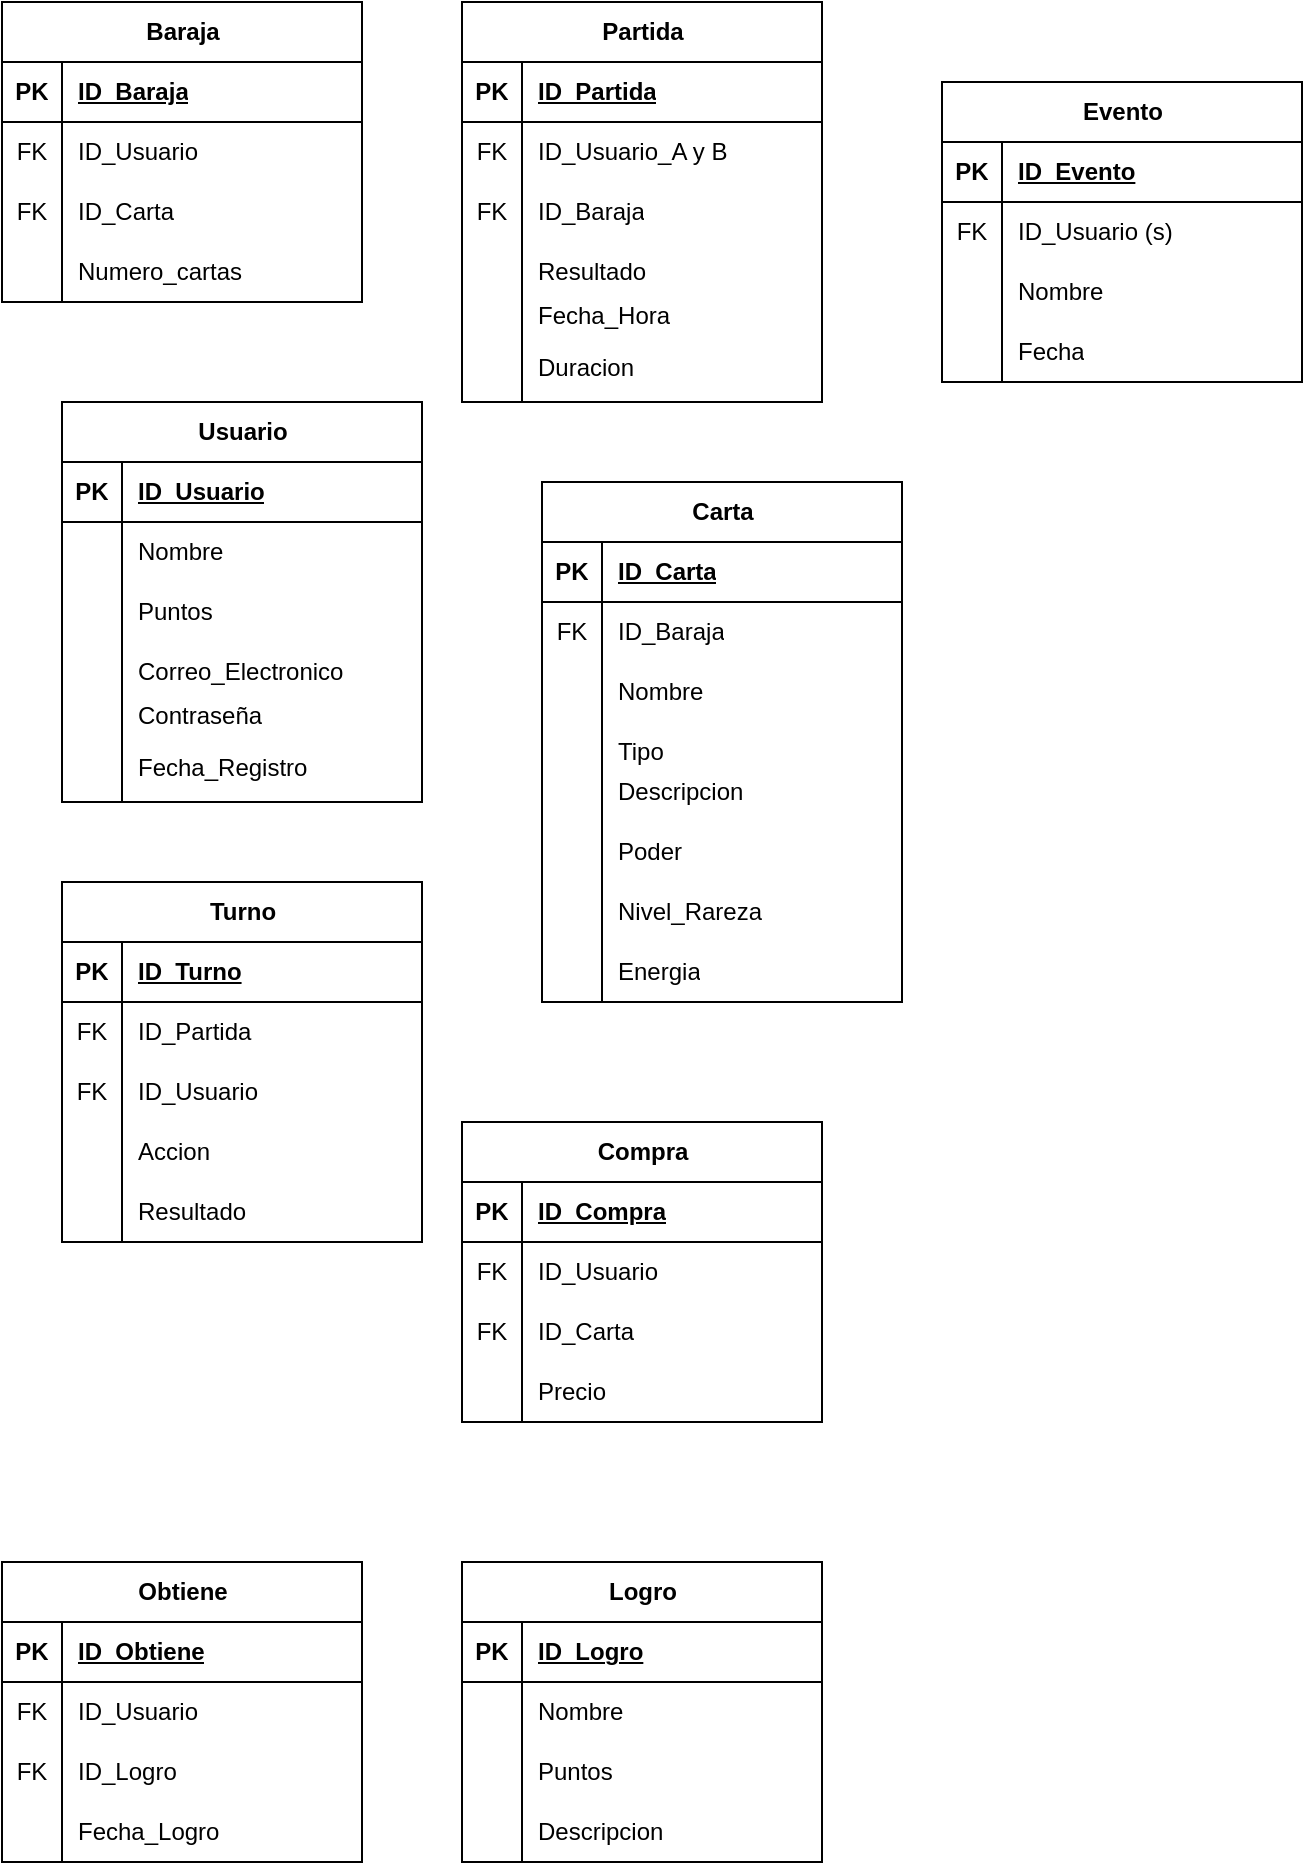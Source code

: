 <mxfile version="24.2.5" type="github">
  <diagram name="Page-1" id="LJWJQYlN0aCBkuaqFSN-">
    <mxGraphModel dx="574" dy="615" grid="1" gridSize="10" guides="1" tooltips="1" connect="1" arrows="1" fold="1" page="1" pageScale="1" pageWidth="827" pageHeight="1169" math="0" shadow="0">
      <root>
        <mxCell id="0" />
        <mxCell id="1" parent="0" />
        <mxCell id="_OtWwdxgmlYXVLLhhgHI-1" value="Baraja" style="shape=table;startSize=30;container=1;collapsible=1;childLayout=tableLayout;fixedRows=1;rowLines=0;fontStyle=1;align=center;resizeLast=1;html=1;" vertex="1" parent="1">
          <mxGeometry x="50" y="40" width="180" height="150" as="geometry" />
        </mxCell>
        <mxCell id="_OtWwdxgmlYXVLLhhgHI-2" value="" style="shape=tableRow;horizontal=0;startSize=0;swimlaneHead=0;swimlaneBody=0;fillColor=none;collapsible=0;dropTarget=0;points=[[0,0.5],[1,0.5]];portConstraint=eastwest;top=0;left=0;right=0;bottom=1;" vertex="1" parent="_OtWwdxgmlYXVLLhhgHI-1">
          <mxGeometry y="30" width="180" height="30" as="geometry" />
        </mxCell>
        <mxCell id="_OtWwdxgmlYXVLLhhgHI-3" value="PK" style="shape=partialRectangle;connectable=0;fillColor=none;top=0;left=0;bottom=0;right=0;fontStyle=1;overflow=hidden;whiteSpace=wrap;html=1;" vertex="1" parent="_OtWwdxgmlYXVLLhhgHI-2">
          <mxGeometry width="30" height="30" as="geometry">
            <mxRectangle width="30" height="30" as="alternateBounds" />
          </mxGeometry>
        </mxCell>
        <mxCell id="_OtWwdxgmlYXVLLhhgHI-4" value="ID_Baraja" style="shape=partialRectangle;connectable=0;fillColor=none;top=0;left=0;bottom=0;right=0;align=left;spacingLeft=6;fontStyle=5;overflow=hidden;whiteSpace=wrap;html=1;" vertex="1" parent="_OtWwdxgmlYXVLLhhgHI-2">
          <mxGeometry x="30" width="150" height="30" as="geometry">
            <mxRectangle width="150" height="30" as="alternateBounds" />
          </mxGeometry>
        </mxCell>
        <mxCell id="_OtWwdxgmlYXVLLhhgHI-5" value="" style="shape=tableRow;horizontal=0;startSize=0;swimlaneHead=0;swimlaneBody=0;fillColor=none;collapsible=0;dropTarget=0;points=[[0,0.5],[1,0.5]];portConstraint=eastwest;top=0;left=0;right=0;bottom=0;" vertex="1" parent="_OtWwdxgmlYXVLLhhgHI-1">
          <mxGeometry y="60" width="180" height="30" as="geometry" />
        </mxCell>
        <mxCell id="_OtWwdxgmlYXVLLhhgHI-6" value="FK" style="shape=partialRectangle;connectable=0;fillColor=none;top=0;left=0;bottom=0;right=0;editable=1;overflow=hidden;whiteSpace=wrap;html=1;" vertex="1" parent="_OtWwdxgmlYXVLLhhgHI-5">
          <mxGeometry width="30" height="30" as="geometry">
            <mxRectangle width="30" height="30" as="alternateBounds" />
          </mxGeometry>
        </mxCell>
        <mxCell id="_OtWwdxgmlYXVLLhhgHI-7" value="ID_Usuario" style="shape=partialRectangle;connectable=0;fillColor=none;top=0;left=0;bottom=0;right=0;align=left;spacingLeft=6;overflow=hidden;whiteSpace=wrap;html=1;" vertex="1" parent="_OtWwdxgmlYXVLLhhgHI-5">
          <mxGeometry x="30" width="150" height="30" as="geometry">
            <mxRectangle width="150" height="30" as="alternateBounds" />
          </mxGeometry>
        </mxCell>
        <mxCell id="_OtWwdxgmlYXVLLhhgHI-8" value="" style="shape=tableRow;horizontal=0;startSize=0;swimlaneHead=0;swimlaneBody=0;fillColor=none;collapsible=0;dropTarget=0;points=[[0,0.5],[1,0.5]];portConstraint=eastwest;top=0;left=0;right=0;bottom=0;" vertex="1" parent="_OtWwdxgmlYXVLLhhgHI-1">
          <mxGeometry y="90" width="180" height="30" as="geometry" />
        </mxCell>
        <mxCell id="_OtWwdxgmlYXVLLhhgHI-9" value="FK" style="shape=partialRectangle;connectable=0;fillColor=none;top=0;left=0;bottom=0;right=0;editable=1;overflow=hidden;whiteSpace=wrap;html=1;" vertex="1" parent="_OtWwdxgmlYXVLLhhgHI-8">
          <mxGeometry width="30" height="30" as="geometry">
            <mxRectangle width="30" height="30" as="alternateBounds" />
          </mxGeometry>
        </mxCell>
        <mxCell id="_OtWwdxgmlYXVLLhhgHI-10" value="ID_Carta" style="shape=partialRectangle;connectable=0;fillColor=none;top=0;left=0;bottom=0;right=0;align=left;spacingLeft=6;overflow=hidden;whiteSpace=wrap;html=1;" vertex="1" parent="_OtWwdxgmlYXVLLhhgHI-8">
          <mxGeometry x="30" width="150" height="30" as="geometry">
            <mxRectangle width="150" height="30" as="alternateBounds" />
          </mxGeometry>
        </mxCell>
        <mxCell id="_OtWwdxgmlYXVLLhhgHI-11" value="" style="shape=tableRow;horizontal=0;startSize=0;swimlaneHead=0;swimlaneBody=0;fillColor=none;collapsible=0;dropTarget=0;points=[[0,0.5],[1,0.5]];portConstraint=eastwest;top=0;left=0;right=0;bottom=0;" vertex="1" parent="_OtWwdxgmlYXVLLhhgHI-1">
          <mxGeometry y="120" width="180" height="30" as="geometry" />
        </mxCell>
        <mxCell id="_OtWwdxgmlYXVLLhhgHI-12" value="" style="shape=partialRectangle;connectable=0;fillColor=none;top=0;left=0;bottom=0;right=0;editable=1;overflow=hidden;whiteSpace=wrap;html=1;" vertex="1" parent="_OtWwdxgmlYXVLLhhgHI-11">
          <mxGeometry width="30" height="30" as="geometry">
            <mxRectangle width="30" height="30" as="alternateBounds" />
          </mxGeometry>
        </mxCell>
        <mxCell id="_OtWwdxgmlYXVLLhhgHI-13" value="Numero_cartas" style="shape=partialRectangle;connectable=0;fillColor=none;top=0;left=0;bottom=0;right=0;align=left;spacingLeft=6;overflow=hidden;whiteSpace=wrap;html=1;" vertex="1" parent="_OtWwdxgmlYXVLLhhgHI-11">
          <mxGeometry x="30" width="150" height="30" as="geometry">
            <mxRectangle width="150" height="30" as="alternateBounds" />
          </mxGeometry>
        </mxCell>
        <mxCell id="_OtWwdxgmlYXVLLhhgHI-31" value="" style="group" vertex="1" connectable="0" parent="1">
          <mxGeometry x="280" y="40" width="180" height="200" as="geometry" />
        </mxCell>
        <mxCell id="_OtWwdxgmlYXVLLhhgHI-27" value="Duracion" style="shape=partialRectangle;connectable=0;fillColor=none;top=0;left=0;bottom=0;right=0;align=left;spacingLeft=6;overflow=hidden;whiteSpace=wrap;html=1;" vertex="1" parent="_OtWwdxgmlYXVLLhhgHI-31">
          <mxGeometry x="30" y="166.667" width="150" height="33.333" as="geometry">
            <mxRectangle width="150" height="30" as="alternateBounds" />
          </mxGeometry>
        </mxCell>
        <mxCell id="_OtWwdxgmlYXVLLhhgHI-30" value="" style="group" vertex="1" connectable="0" parent="_OtWwdxgmlYXVLLhhgHI-31">
          <mxGeometry width="180" height="200" as="geometry" />
        </mxCell>
        <mxCell id="_OtWwdxgmlYXVLLhhgHI-14" value="Partida" style="shape=table;startSize=30;container=1;collapsible=1;childLayout=tableLayout;fixedRows=1;rowLines=0;fontStyle=1;align=center;resizeLast=1;html=1;" vertex="1" parent="_OtWwdxgmlYXVLLhhgHI-30">
          <mxGeometry width="180" height="200" as="geometry" />
        </mxCell>
        <mxCell id="_OtWwdxgmlYXVLLhhgHI-15" value="" style="shape=tableRow;horizontal=0;startSize=0;swimlaneHead=0;swimlaneBody=0;fillColor=none;collapsible=0;dropTarget=0;points=[[0,0.5],[1,0.5]];portConstraint=eastwest;top=0;left=0;right=0;bottom=1;" vertex="1" parent="_OtWwdxgmlYXVLLhhgHI-14">
          <mxGeometry y="30" width="180" height="30" as="geometry" />
        </mxCell>
        <mxCell id="_OtWwdxgmlYXVLLhhgHI-16" value="PK" style="shape=partialRectangle;connectable=0;fillColor=none;top=0;left=0;bottom=0;right=0;fontStyle=1;overflow=hidden;whiteSpace=wrap;html=1;" vertex="1" parent="_OtWwdxgmlYXVLLhhgHI-15">
          <mxGeometry width="30" height="30" as="geometry">
            <mxRectangle width="30" height="30" as="alternateBounds" />
          </mxGeometry>
        </mxCell>
        <mxCell id="_OtWwdxgmlYXVLLhhgHI-17" value="ID_Partida" style="shape=partialRectangle;connectable=0;fillColor=none;top=0;left=0;bottom=0;right=0;align=left;spacingLeft=6;fontStyle=5;overflow=hidden;whiteSpace=wrap;html=1;" vertex="1" parent="_OtWwdxgmlYXVLLhhgHI-15">
          <mxGeometry x="30" width="150" height="30" as="geometry">
            <mxRectangle width="150" height="30" as="alternateBounds" />
          </mxGeometry>
        </mxCell>
        <mxCell id="_OtWwdxgmlYXVLLhhgHI-18" value="" style="shape=tableRow;horizontal=0;startSize=0;swimlaneHead=0;swimlaneBody=0;fillColor=none;collapsible=0;dropTarget=0;points=[[0,0.5],[1,0.5]];portConstraint=eastwest;top=0;left=0;right=0;bottom=0;" vertex="1" parent="_OtWwdxgmlYXVLLhhgHI-14">
          <mxGeometry y="60" width="180" height="30" as="geometry" />
        </mxCell>
        <mxCell id="_OtWwdxgmlYXVLLhhgHI-19" value="FK" style="shape=partialRectangle;connectable=0;fillColor=none;top=0;left=0;bottom=0;right=0;editable=1;overflow=hidden;whiteSpace=wrap;html=1;" vertex="1" parent="_OtWwdxgmlYXVLLhhgHI-18">
          <mxGeometry width="30" height="30" as="geometry">
            <mxRectangle width="30" height="30" as="alternateBounds" />
          </mxGeometry>
        </mxCell>
        <mxCell id="_OtWwdxgmlYXVLLhhgHI-20" value="ID_Usuario_A y B" style="shape=partialRectangle;connectable=0;fillColor=none;top=0;left=0;bottom=0;right=0;align=left;spacingLeft=6;overflow=hidden;whiteSpace=wrap;html=1;" vertex="1" parent="_OtWwdxgmlYXVLLhhgHI-18">
          <mxGeometry x="30" width="150" height="30" as="geometry">
            <mxRectangle width="150" height="30" as="alternateBounds" />
          </mxGeometry>
        </mxCell>
        <mxCell id="_OtWwdxgmlYXVLLhhgHI-21" value="" style="shape=tableRow;horizontal=0;startSize=0;swimlaneHead=0;swimlaneBody=0;fillColor=none;collapsible=0;dropTarget=0;points=[[0,0.5],[1,0.5]];portConstraint=eastwest;top=0;left=0;right=0;bottom=0;" vertex="1" parent="_OtWwdxgmlYXVLLhhgHI-14">
          <mxGeometry y="90" width="180" height="30" as="geometry" />
        </mxCell>
        <mxCell id="_OtWwdxgmlYXVLLhhgHI-22" value="FK" style="shape=partialRectangle;connectable=0;fillColor=none;top=0;left=0;bottom=0;right=0;editable=1;overflow=hidden;whiteSpace=wrap;html=1;" vertex="1" parent="_OtWwdxgmlYXVLLhhgHI-21">
          <mxGeometry width="30" height="30" as="geometry">
            <mxRectangle width="30" height="30" as="alternateBounds" />
          </mxGeometry>
        </mxCell>
        <mxCell id="_OtWwdxgmlYXVLLhhgHI-23" value="ID_Baraja" style="shape=partialRectangle;connectable=0;fillColor=none;top=0;left=0;bottom=0;right=0;align=left;spacingLeft=6;overflow=hidden;whiteSpace=wrap;html=1;" vertex="1" parent="_OtWwdxgmlYXVLLhhgHI-21">
          <mxGeometry x="30" width="150" height="30" as="geometry">
            <mxRectangle width="150" height="30" as="alternateBounds" />
          </mxGeometry>
        </mxCell>
        <mxCell id="_OtWwdxgmlYXVLLhhgHI-24" value="" style="shape=tableRow;horizontal=0;startSize=0;swimlaneHead=0;swimlaneBody=0;fillColor=none;collapsible=0;dropTarget=0;points=[[0,0.5],[1,0.5]];portConstraint=eastwest;top=0;left=0;right=0;bottom=0;" vertex="1" parent="_OtWwdxgmlYXVLLhhgHI-14">
          <mxGeometry y="120" width="180" height="30" as="geometry" />
        </mxCell>
        <mxCell id="_OtWwdxgmlYXVLLhhgHI-25" value="" style="shape=partialRectangle;connectable=0;fillColor=none;top=0;left=0;bottom=0;right=0;editable=1;overflow=hidden;whiteSpace=wrap;html=1;" vertex="1" parent="_OtWwdxgmlYXVLLhhgHI-24">
          <mxGeometry width="30" height="30" as="geometry">
            <mxRectangle width="30" height="30" as="alternateBounds" />
          </mxGeometry>
        </mxCell>
        <mxCell id="_OtWwdxgmlYXVLLhhgHI-26" value="Resultado" style="shape=partialRectangle;connectable=0;fillColor=none;top=0;left=0;bottom=0;right=0;align=left;spacingLeft=6;overflow=hidden;whiteSpace=wrap;html=1;" vertex="1" parent="_OtWwdxgmlYXVLLhhgHI-24">
          <mxGeometry x="30" width="150" height="30" as="geometry">
            <mxRectangle width="150" height="30" as="alternateBounds" />
          </mxGeometry>
        </mxCell>
        <mxCell id="_OtWwdxgmlYXVLLhhgHI-28" value="" style="endArrow=none;html=1;rounded=0;" edge="1" parent="_OtWwdxgmlYXVLLhhgHI-30">
          <mxGeometry width="50" height="50" relative="1" as="geometry">
            <mxPoint x="30" y="200" as="sourcePoint" />
            <mxPoint x="30" y="144.444" as="targetPoint" />
          </mxGeometry>
        </mxCell>
        <mxCell id="_OtWwdxgmlYXVLLhhgHI-33" value="Fecha_Hora" style="shape=partialRectangle;connectable=0;fillColor=none;top=0;left=0;bottom=0;right=0;align=left;spacingLeft=6;overflow=hidden;whiteSpace=wrap;html=1;" vertex="1" parent="_OtWwdxgmlYXVLLhhgHI-30">
          <mxGeometry x="30" y="139.997" width="150" height="33.333" as="geometry">
            <mxRectangle width="150" height="30" as="alternateBounds" />
          </mxGeometry>
        </mxCell>
        <mxCell id="_OtWwdxgmlYXVLLhhgHI-34" value="" style="group" vertex="1" connectable="0" parent="1">
          <mxGeometry x="80" y="240" width="180" height="200" as="geometry" />
        </mxCell>
        <mxCell id="_OtWwdxgmlYXVLLhhgHI-35" value="Fecha_Registro" style="shape=partialRectangle;connectable=0;fillColor=none;top=0;left=0;bottom=0;right=0;align=left;spacingLeft=6;overflow=hidden;whiteSpace=wrap;html=1;" vertex="1" parent="_OtWwdxgmlYXVLLhhgHI-34">
          <mxGeometry x="30" y="166.667" width="150" height="33.333" as="geometry">
            <mxRectangle width="150" height="30" as="alternateBounds" />
          </mxGeometry>
        </mxCell>
        <mxCell id="_OtWwdxgmlYXVLLhhgHI-36" value="" style="group" vertex="1" connectable="0" parent="_OtWwdxgmlYXVLLhhgHI-34">
          <mxGeometry width="180" height="200" as="geometry" />
        </mxCell>
        <mxCell id="_OtWwdxgmlYXVLLhhgHI-37" value="Usuario" style="shape=table;startSize=30;container=1;collapsible=1;childLayout=tableLayout;fixedRows=1;rowLines=0;fontStyle=1;align=center;resizeLast=1;html=1;" vertex="1" parent="_OtWwdxgmlYXVLLhhgHI-36">
          <mxGeometry width="180" height="200" as="geometry" />
        </mxCell>
        <mxCell id="_OtWwdxgmlYXVLLhhgHI-38" value="" style="shape=tableRow;horizontal=0;startSize=0;swimlaneHead=0;swimlaneBody=0;fillColor=none;collapsible=0;dropTarget=0;points=[[0,0.5],[1,0.5]];portConstraint=eastwest;top=0;left=0;right=0;bottom=1;" vertex="1" parent="_OtWwdxgmlYXVLLhhgHI-37">
          <mxGeometry y="30" width="180" height="30" as="geometry" />
        </mxCell>
        <mxCell id="_OtWwdxgmlYXVLLhhgHI-39" value="PK" style="shape=partialRectangle;connectable=0;fillColor=none;top=0;left=0;bottom=0;right=0;fontStyle=1;overflow=hidden;whiteSpace=wrap;html=1;" vertex="1" parent="_OtWwdxgmlYXVLLhhgHI-38">
          <mxGeometry width="30" height="30" as="geometry">
            <mxRectangle width="30" height="30" as="alternateBounds" />
          </mxGeometry>
        </mxCell>
        <mxCell id="_OtWwdxgmlYXVLLhhgHI-40" value="ID_Usuario" style="shape=partialRectangle;connectable=0;fillColor=none;top=0;left=0;bottom=0;right=0;align=left;spacingLeft=6;fontStyle=5;overflow=hidden;whiteSpace=wrap;html=1;" vertex="1" parent="_OtWwdxgmlYXVLLhhgHI-38">
          <mxGeometry x="30" width="150" height="30" as="geometry">
            <mxRectangle width="150" height="30" as="alternateBounds" />
          </mxGeometry>
        </mxCell>
        <mxCell id="_OtWwdxgmlYXVLLhhgHI-41" value="" style="shape=tableRow;horizontal=0;startSize=0;swimlaneHead=0;swimlaneBody=0;fillColor=none;collapsible=0;dropTarget=0;points=[[0,0.5],[1,0.5]];portConstraint=eastwest;top=0;left=0;right=0;bottom=0;" vertex="1" parent="_OtWwdxgmlYXVLLhhgHI-37">
          <mxGeometry y="60" width="180" height="30" as="geometry" />
        </mxCell>
        <mxCell id="_OtWwdxgmlYXVLLhhgHI-42" value="" style="shape=partialRectangle;connectable=0;fillColor=none;top=0;left=0;bottom=0;right=0;editable=1;overflow=hidden;whiteSpace=wrap;html=1;" vertex="1" parent="_OtWwdxgmlYXVLLhhgHI-41">
          <mxGeometry width="30" height="30" as="geometry">
            <mxRectangle width="30" height="30" as="alternateBounds" />
          </mxGeometry>
        </mxCell>
        <mxCell id="_OtWwdxgmlYXVLLhhgHI-43" value="Nombre" style="shape=partialRectangle;connectable=0;fillColor=none;top=0;left=0;bottom=0;right=0;align=left;spacingLeft=6;overflow=hidden;whiteSpace=wrap;html=1;" vertex="1" parent="_OtWwdxgmlYXVLLhhgHI-41">
          <mxGeometry x="30" width="150" height="30" as="geometry">
            <mxRectangle width="150" height="30" as="alternateBounds" />
          </mxGeometry>
        </mxCell>
        <mxCell id="_OtWwdxgmlYXVLLhhgHI-44" value="" style="shape=tableRow;horizontal=0;startSize=0;swimlaneHead=0;swimlaneBody=0;fillColor=none;collapsible=0;dropTarget=0;points=[[0,0.5],[1,0.5]];portConstraint=eastwest;top=0;left=0;right=0;bottom=0;" vertex="1" parent="_OtWwdxgmlYXVLLhhgHI-37">
          <mxGeometry y="90" width="180" height="30" as="geometry" />
        </mxCell>
        <mxCell id="_OtWwdxgmlYXVLLhhgHI-45" value="" style="shape=partialRectangle;connectable=0;fillColor=none;top=0;left=0;bottom=0;right=0;editable=1;overflow=hidden;whiteSpace=wrap;html=1;" vertex="1" parent="_OtWwdxgmlYXVLLhhgHI-44">
          <mxGeometry width="30" height="30" as="geometry">
            <mxRectangle width="30" height="30" as="alternateBounds" />
          </mxGeometry>
        </mxCell>
        <mxCell id="_OtWwdxgmlYXVLLhhgHI-46" value="Puntos" style="shape=partialRectangle;connectable=0;fillColor=none;top=0;left=0;bottom=0;right=0;align=left;spacingLeft=6;overflow=hidden;whiteSpace=wrap;html=1;" vertex="1" parent="_OtWwdxgmlYXVLLhhgHI-44">
          <mxGeometry x="30" width="150" height="30" as="geometry">
            <mxRectangle width="150" height="30" as="alternateBounds" />
          </mxGeometry>
        </mxCell>
        <mxCell id="_OtWwdxgmlYXVLLhhgHI-47" value="" style="shape=tableRow;horizontal=0;startSize=0;swimlaneHead=0;swimlaneBody=0;fillColor=none;collapsible=0;dropTarget=0;points=[[0,0.5],[1,0.5]];portConstraint=eastwest;top=0;left=0;right=0;bottom=0;" vertex="1" parent="_OtWwdxgmlYXVLLhhgHI-37">
          <mxGeometry y="120" width="180" height="30" as="geometry" />
        </mxCell>
        <mxCell id="_OtWwdxgmlYXVLLhhgHI-48" value="" style="shape=partialRectangle;connectable=0;fillColor=none;top=0;left=0;bottom=0;right=0;editable=1;overflow=hidden;whiteSpace=wrap;html=1;" vertex="1" parent="_OtWwdxgmlYXVLLhhgHI-47">
          <mxGeometry width="30" height="30" as="geometry">
            <mxRectangle width="30" height="30" as="alternateBounds" />
          </mxGeometry>
        </mxCell>
        <mxCell id="_OtWwdxgmlYXVLLhhgHI-49" value="Correo_Electronico" style="shape=partialRectangle;connectable=0;fillColor=none;top=0;left=0;bottom=0;right=0;align=left;spacingLeft=6;overflow=hidden;whiteSpace=wrap;html=1;" vertex="1" parent="_OtWwdxgmlYXVLLhhgHI-47">
          <mxGeometry x="30" width="150" height="30" as="geometry">
            <mxRectangle width="150" height="30" as="alternateBounds" />
          </mxGeometry>
        </mxCell>
        <mxCell id="_OtWwdxgmlYXVLLhhgHI-50" value="" style="endArrow=none;html=1;rounded=0;" edge="1" parent="_OtWwdxgmlYXVLLhhgHI-36">
          <mxGeometry width="50" height="50" relative="1" as="geometry">
            <mxPoint x="30" y="200" as="sourcePoint" />
            <mxPoint x="30" y="144.444" as="targetPoint" />
          </mxGeometry>
        </mxCell>
        <mxCell id="_OtWwdxgmlYXVLLhhgHI-51" value="Contraseña" style="shape=partialRectangle;connectable=0;fillColor=none;top=0;left=0;bottom=0;right=0;align=left;spacingLeft=6;overflow=hidden;whiteSpace=wrap;html=1;" vertex="1" parent="_OtWwdxgmlYXVLLhhgHI-36">
          <mxGeometry x="30" y="139.997" width="150" height="33.333" as="geometry">
            <mxRectangle width="150" height="30" as="alternateBounds" />
          </mxGeometry>
        </mxCell>
        <mxCell id="_OtWwdxgmlYXVLLhhgHI-65" value="Poder" style="shape=partialRectangle;connectable=0;fillColor=none;top=0;left=0;bottom=0;right=0;align=left;spacingLeft=6;overflow=hidden;whiteSpace=wrap;html=1;" vertex="1" parent="1">
          <mxGeometry x="350" y="450" width="150" height="30" as="geometry">
            <mxRectangle width="150" height="30" as="alternateBounds" />
          </mxGeometry>
        </mxCell>
        <mxCell id="_OtWwdxgmlYXVLLhhgHI-66" value="Nivel_Rareza" style="shape=partialRectangle;connectable=0;fillColor=none;top=0;left=0;bottom=0;right=0;align=left;spacingLeft=6;overflow=hidden;whiteSpace=wrap;html=1;" vertex="1" parent="1">
          <mxGeometry x="350" y="480" width="150" height="30" as="geometry">
            <mxRectangle width="150" height="30" as="alternateBounds" />
          </mxGeometry>
        </mxCell>
        <mxCell id="_OtWwdxgmlYXVLLhhgHI-67" value="Energia" style="shape=partialRectangle;connectable=0;fillColor=none;top=0;left=0;bottom=0;right=0;align=left;spacingLeft=6;overflow=hidden;whiteSpace=wrap;html=1;" vertex="1" parent="1">
          <mxGeometry x="350" y="510" width="150" height="30" as="geometry">
            <mxRectangle width="150" height="30" as="alternateBounds" />
          </mxGeometry>
        </mxCell>
        <mxCell id="_OtWwdxgmlYXVLLhhgHI-68" value="Descripcion" style="shape=partialRectangle;connectable=0;fillColor=none;top=0;left=0;bottom=0;right=0;align=left;spacingLeft=6;overflow=hidden;whiteSpace=wrap;html=1;" vertex="1" parent="1">
          <mxGeometry x="350" y="420" width="150" height="30" as="geometry">
            <mxRectangle width="150" height="30" as="alternateBounds" />
          </mxGeometry>
        </mxCell>
        <mxCell id="_OtWwdxgmlYXVLLhhgHI-70" value="" style="group" vertex="1" connectable="0" parent="1">
          <mxGeometry x="320" y="280" width="180" height="260" as="geometry" />
        </mxCell>
        <mxCell id="_OtWwdxgmlYXVLLhhgHI-52" value="Carta" style="shape=table;startSize=30;container=1;collapsible=1;childLayout=tableLayout;fixedRows=1;rowLines=0;fontStyle=1;align=center;resizeLast=1;html=1;" vertex="1" parent="_OtWwdxgmlYXVLLhhgHI-70">
          <mxGeometry width="180" height="260" as="geometry" />
        </mxCell>
        <mxCell id="_OtWwdxgmlYXVLLhhgHI-53" value="" style="shape=tableRow;horizontal=0;startSize=0;swimlaneHead=0;swimlaneBody=0;fillColor=none;collapsible=0;dropTarget=0;points=[[0,0.5],[1,0.5]];portConstraint=eastwest;top=0;left=0;right=0;bottom=1;" vertex="1" parent="_OtWwdxgmlYXVLLhhgHI-52">
          <mxGeometry y="30" width="180" height="30" as="geometry" />
        </mxCell>
        <mxCell id="_OtWwdxgmlYXVLLhhgHI-54" value="PK" style="shape=partialRectangle;connectable=0;fillColor=none;top=0;left=0;bottom=0;right=0;fontStyle=1;overflow=hidden;whiteSpace=wrap;html=1;" vertex="1" parent="_OtWwdxgmlYXVLLhhgHI-53">
          <mxGeometry width="30" height="30" as="geometry">
            <mxRectangle width="30" height="30" as="alternateBounds" />
          </mxGeometry>
        </mxCell>
        <mxCell id="_OtWwdxgmlYXVLLhhgHI-55" value="ID_Carta" style="shape=partialRectangle;connectable=0;fillColor=none;top=0;left=0;bottom=0;right=0;align=left;spacingLeft=6;fontStyle=5;overflow=hidden;whiteSpace=wrap;html=1;" vertex="1" parent="_OtWwdxgmlYXVLLhhgHI-53">
          <mxGeometry x="30" width="150" height="30" as="geometry">
            <mxRectangle width="150" height="30" as="alternateBounds" />
          </mxGeometry>
        </mxCell>
        <mxCell id="_OtWwdxgmlYXVLLhhgHI-56" value="" style="shape=tableRow;horizontal=0;startSize=0;swimlaneHead=0;swimlaneBody=0;fillColor=none;collapsible=0;dropTarget=0;points=[[0,0.5],[1,0.5]];portConstraint=eastwest;top=0;left=0;right=0;bottom=0;" vertex="1" parent="_OtWwdxgmlYXVLLhhgHI-52">
          <mxGeometry y="60" width="180" height="30" as="geometry" />
        </mxCell>
        <mxCell id="_OtWwdxgmlYXVLLhhgHI-57" value="FK" style="shape=partialRectangle;connectable=0;fillColor=none;top=0;left=0;bottom=0;right=0;editable=1;overflow=hidden;whiteSpace=wrap;html=1;" vertex="1" parent="_OtWwdxgmlYXVLLhhgHI-56">
          <mxGeometry width="30" height="30" as="geometry">
            <mxRectangle width="30" height="30" as="alternateBounds" />
          </mxGeometry>
        </mxCell>
        <mxCell id="_OtWwdxgmlYXVLLhhgHI-58" value="ID_Baraja" style="shape=partialRectangle;connectable=0;fillColor=none;top=0;left=0;bottom=0;right=0;align=left;spacingLeft=6;overflow=hidden;whiteSpace=wrap;html=1;" vertex="1" parent="_OtWwdxgmlYXVLLhhgHI-56">
          <mxGeometry x="30" width="150" height="30" as="geometry">
            <mxRectangle width="150" height="30" as="alternateBounds" />
          </mxGeometry>
        </mxCell>
        <mxCell id="_OtWwdxgmlYXVLLhhgHI-59" value="" style="shape=tableRow;horizontal=0;startSize=0;swimlaneHead=0;swimlaneBody=0;fillColor=none;collapsible=0;dropTarget=0;points=[[0,0.5],[1,0.5]];portConstraint=eastwest;top=0;left=0;right=0;bottom=0;" vertex="1" parent="_OtWwdxgmlYXVLLhhgHI-52">
          <mxGeometry y="90" width="180" height="30" as="geometry" />
        </mxCell>
        <mxCell id="_OtWwdxgmlYXVLLhhgHI-60" value="" style="shape=partialRectangle;connectable=0;fillColor=none;top=0;left=0;bottom=0;right=0;editable=1;overflow=hidden;whiteSpace=wrap;html=1;" vertex="1" parent="_OtWwdxgmlYXVLLhhgHI-59">
          <mxGeometry width="30" height="30" as="geometry">
            <mxRectangle width="30" height="30" as="alternateBounds" />
          </mxGeometry>
        </mxCell>
        <mxCell id="_OtWwdxgmlYXVLLhhgHI-61" value="Nombre" style="shape=partialRectangle;connectable=0;fillColor=none;top=0;left=0;bottom=0;right=0;align=left;spacingLeft=6;overflow=hidden;whiteSpace=wrap;html=1;" vertex="1" parent="_OtWwdxgmlYXVLLhhgHI-59">
          <mxGeometry x="30" width="150" height="30" as="geometry">
            <mxRectangle width="150" height="30" as="alternateBounds" />
          </mxGeometry>
        </mxCell>
        <mxCell id="_OtWwdxgmlYXVLLhhgHI-62" value="" style="shape=tableRow;horizontal=0;startSize=0;swimlaneHead=0;swimlaneBody=0;fillColor=none;collapsible=0;dropTarget=0;points=[[0,0.5],[1,0.5]];portConstraint=eastwest;top=0;left=0;right=0;bottom=0;" vertex="1" parent="_OtWwdxgmlYXVLLhhgHI-52">
          <mxGeometry y="120" width="180" height="30" as="geometry" />
        </mxCell>
        <mxCell id="_OtWwdxgmlYXVLLhhgHI-63" value="" style="shape=partialRectangle;connectable=0;fillColor=none;top=0;left=0;bottom=0;right=0;editable=1;overflow=hidden;whiteSpace=wrap;html=1;" vertex="1" parent="_OtWwdxgmlYXVLLhhgHI-62">
          <mxGeometry width="30" height="30" as="geometry">
            <mxRectangle width="30" height="30" as="alternateBounds" />
          </mxGeometry>
        </mxCell>
        <mxCell id="_OtWwdxgmlYXVLLhhgHI-64" value="Tipo" style="shape=partialRectangle;connectable=0;fillColor=none;top=0;left=0;bottom=0;right=0;align=left;spacingLeft=6;overflow=hidden;whiteSpace=wrap;html=1;" vertex="1" parent="_OtWwdxgmlYXVLLhhgHI-62">
          <mxGeometry x="30" width="150" height="30" as="geometry">
            <mxRectangle width="150" height="30" as="alternateBounds" />
          </mxGeometry>
        </mxCell>
        <mxCell id="_OtWwdxgmlYXVLLhhgHI-69" value="" style="endArrow=none;html=1;rounded=0;" edge="1" parent="_OtWwdxgmlYXVLLhhgHI-70">
          <mxGeometry width="50" height="50" relative="1" as="geometry">
            <mxPoint x="30" y="260" as="sourcePoint" />
            <mxPoint x="30" y="150" as="targetPoint" />
          </mxGeometry>
        </mxCell>
        <mxCell id="_OtWwdxgmlYXVLLhhgHI-84" value="Resultado" style="shape=partialRectangle;connectable=0;fillColor=none;top=0;left=0;bottom=0;right=0;align=left;spacingLeft=6;overflow=hidden;whiteSpace=wrap;html=1;" vertex="1" parent="1">
          <mxGeometry x="110" y="630" width="150" height="30" as="geometry">
            <mxRectangle width="150" height="30" as="alternateBounds" />
          </mxGeometry>
        </mxCell>
        <mxCell id="_OtWwdxgmlYXVLLhhgHI-86" value="" style="group" vertex="1" connectable="0" parent="1">
          <mxGeometry x="80" y="480" width="180" height="180" as="geometry" />
        </mxCell>
        <mxCell id="_OtWwdxgmlYXVLLhhgHI-71" value="Turno" style="shape=table;startSize=30;container=1;collapsible=1;childLayout=tableLayout;fixedRows=1;rowLines=0;fontStyle=1;align=center;resizeLast=1;html=1;" vertex="1" parent="_OtWwdxgmlYXVLLhhgHI-86">
          <mxGeometry width="180" height="180" as="geometry" />
        </mxCell>
        <mxCell id="_OtWwdxgmlYXVLLhhgHI-72" value="" style="shape=tableRow;horizontal=0;startSize=0;swimlaneHead=0;swimlaneBody=0;fillColor=none;collapsible=0;dropTarget=0;points=[[0,0.5],[1,0.5]];portConstraint=eastwest;top=0;left=0;right=0;bottom=1;" vertex="1" parent="_OtWwdxgmlYXVLLhhgHI-71">
          <mxGeometry y="30" width="180" height="30" as="geometry" />
        </mxCell>
        <mxCell id="_OtWwdxgmlYXVLLhhgHI-73" value="PK" style="shape=partialRectangle;connectable=0;fillColor=none;top=0;left=0;bottom=0;right=0;fontStyle=1;overflow=hidden;whiteSpace=wrap;html=1;" vertex="1" parent="_OtWwdxgmlYXVLLhhgHI-72">
          <mxGeometry width="30" height="30" as="geometry">
            <mxRectangle width="30" height="30" as="alternateBounds" />
          </mxGeometry>
        </mxCell>
        <mxCell id="_OtWwdxgmlYXVLLhhgHI-74" value="ID_Turno" style="shape=partialRectangle;connectable=0;fillColor=none;top=0;left=0;bottom=0;right=0;align=left;spacingLeft=6;fontStyle=5;overflow=hidden;whiteSpace=wrap;html=1;" vertex="1" parent="_OtWwdxgmlYXVLLhhgHI-72">
          <mxGeometry x="30" width="150" height="30" as="geometry">
            <mxRectangle width="150" height="30" as="alternateBounds" />
          </mxGeometry>
        </mxCell>
        <mxCell id="_OtWwdxgmlYXVLLhhgHI-75" value="" style="shape=tableRow;horizontal=0;startSize=0;swimlaneHead=0;swimlaneBody=0;fillColor=none;collapsible=0;dropTarget=0;points=[[0,0.5],[1,0.5]];portConstraint=eastwest;top=0;left=0;right=0;bottom=0;" vertex="1" parent="_OtWwdxgmlYXVLLhhgHI-71">
          <mxGeometry y="60" width="180" height="30" as="geometry" />
        </mxCell>
        <mxCell id="_OtWwdxgmlYXVLLhhgHI-76" value="FK" style="shape=partialRectangle;connectable=0;fillColor=none;top=0;left=0;bottom=0;right=0;editable=1;overflow=hidden;whiteSpace=wrap;html=1;" vertex="1" parent="_OtWwdxgmlYXVLLhhgHI-75">
          <mxGeometry width="30" height="30" as="geometry">
            <mxRectangle width="30" height="30" as="alternateBounds" />
          </mxGeometry>
        </mxCell>
        <mxCell id="_OtWwdxgmlYXVLLhhgHI-77" value="ID_Partida" style="shape=partialRectangle;connectable=0;fillColor=none;top=0;left=0;bottom=0;right=0;align=left;spacingLeft=6;overflow=hidden;whiteSpace=wrap;html=1;" vertex="1" parent="_OtWwdxgmlYXVLLhhgHI-75">
          <mxGeometry x="30" width="150" height="30" as="geometry">
            <mxRectangle width="150" height="30" as="alternateBounds" />
          </mxGeometry>
        </mxCell>
        <mxCell id="_OtWwdxgmlYXVLLhhgHI-78" value="" style="shape=tableRow;horizontal=0;startSize=0;swimlaneHead=0;swimlaneBody=0;fillColor=none;collapsible=0;dropTarget=0;points=[[0,0.5],[1,0.5]];portConstraint=eastwest;top=0;left=0;right=0;bottom=0;" vertex="1" parent="_OtWwdxgmlYXVLLhhgHI-71">
          <mxGeometry y="90" width="180" height="30" as="geometry" />
        </mxCell>
        <mxCell id="_OtWwdxgmlYXVLLhhgHI-79" value="FK" style="shape=partialRectangle;connectable=0;fillColor=none;top=0;left=0;bottom=0;right=0;editable=1;overflow=hidden;whiteSpace=wrap;html=1;" vertex="1" parent="_OtWwdxgmlYXVLLhhgHI-78">
          <mxGeometry width="30" height="30" as="geometry">
            <mxRectangle width="30" height="30" as="alternateBounds" />
          </mxGeometry>
        </mxCell>
        <mxCell id="_OtWwdxgmlYXVLLhhgHI-80" value="ID_Usuario" style="shape=partialRectangle;connectable=0;fillColor=none;top=0;left=0;bottom=0;right=0;align=left;spacingLeft=6;overflow=hidden;whiteSpace=wrap;html=1;" vertex="1" parent="_OtWwdxgmlYXVLLhhgHI-78">
          <mxGeometry x="30" width="150" height="30" as="geometry">
            <mxRectangle width="150" height="30" as="alternateBounds" />
          </mxGeometry>
        </mxCell>
        <mxCell id="_OtWwdxgmlYXVLLhhgHI-81" value="" style="shape=tableRow;horizontal=0;startSize=0;swimlaneHead=0;swimlaneBody=0;fillColor=none;collapsible=0;dropTarget=0;points=[[0,0.5],[1,0.5]];portConstraint=eastwest;top=0;left=0;right=0;bottom=0;" vertex="1" parent="_OtWwdxgmlYXVLLhhgHI-71">
          <mxGeometry y="120" width="180" height="30" as="geometry" />
        </mxCell>
        <mxCell id="_OtWwdxgmlYXVLLhhgHI-82" value="" style="shape=partialRectangle;connectable=0;fillColor=none;top=0;left=0;bottom=0;right=0;editable=1;overflow=hidden;whiteSpace=wrap;html=1;" vertex="1" parent="_OtWwdxgmlYXVLLhhgHI-81">
          <mxGeometry width="30" height="30" as="geometry">
            <mxRectangle width="30" height="30" as="alternateBounds" />
          </mxGeometry>
        </mxCell>
        <mxCell id="_OtWwdxgmlYXVLLhhgHI-83" value="Accion" style="shape=partialRectangle;connectable=0;fillColor=none;top=0;left=0;bottom=0;right=0;align=left;spacingLeft=6;overflow=hidden;whiteSpace=wrap;html=1;" vertex="1" parent="_OtWwdxgmlYXVLLhhgHI-81">
          <mxGeometry x="30" width="150" height="30" as="geometry">
            <mxRectangle width="150" height="30" as="alternateBounds" />
          </mxGeometry>
        </mxCell>
        <mxCell id="_OtWwdxgmlYXVLLhhgHI-85" value="" style="endArrow=none;html=1;rounded=0;" edge="1" parent="_OtWwdxgmlYXVLLhhgHI-86">
          <mxGeometry width="50" height="50" relative="1" as="geometry">
            <mxPoint x="30" y="150" as="sourcePoint" />
            <mxPoint x="30" y="180" as="targetPoint" />
          </mxGeometry>
        </mxCell>
        <mxCell id="_OtWwdxgmlYXVLLhhgHI-87" value="Compra" style="shape=table;startSize=30;container=1;collapsible=1;childLayout=tableLayout;fixedRows=1;rowLines=0;fontStyle=1;align=center;resizeLast=1;html=1;" vertex="1" parent="1">
          <mxGeometry x="280" y="600" width="180" height="150" as="geometry" />
        </mxCell>
        <mxCell id="_OtWwdxgmlYXVLLhhgHI-88" value="" style="shape=tableRow;horizontal=0;startSize=0;swimlaneHead=0;swimlaneBody=0;fillColor=none;collapsible=0;dropTarget=0;points=[[0,0.5],[1,0.5]];portConstraint=eastwest;top=0;left=0;right=0;bottom=1;" vertex="1" parent="_OtWwdxgmlYXVLLhhgHI-87">
          <mxGeometry y="30" width="180" height="30" as="geometry" />
        </mxCell>
        <mxCell id="_OtWwdxgmlYXVLLhhgHI-89" value="PK" style="shape=partialRectangle;connectable=0;fillColor=none;top=0;left=0;bottom=0;right=0;fontStyle=1;overflow=hidden;whiteSpace=wrap;html=1;" vertex="1" parent="_OtWwdxgmlYXVLLhhgHI-88">
          <mxGeometry width="30" height="30" as="geometry">
            <mxRectangle width="30" height="30" as="alternateBounds" />
          </mxGeometry>
        </mxCell>
        <mxCell id="_OtWwdxgmlYXVLLhhgHI-90" value="ID_Compra" style="shape=partialRectangle;connectable=0;fillColor=none;top=0;left=0;bottom=0;right=0;align=left;spacingLeft=6;fontStyle=5;overflow=hidden;whiteSpace=wrap;html=1;" vertex="1" parent="_OtWwdxgmlYXVLLhhgHI-88">
          <mxGeometry x="30" width="150" height="30" as="geometry">
            <mxRectangle width="150" height="30" as="alternateBounds" />
          </mxGeometry>
        </mxCell>
        <mxCell id="_OtWwdxgmlYXVLLhhgHI-91" value="" style="shape=tableRow;horizontal=0;startSize=0;swimlaneHead=0;swimlaneBody=0;fillColor=none;collapsible=0;dropTarget=0;points=[[0,0.5],[1,0.5]];portConstraint=eastwest;top=0;left=0;right=0;bottom=0;" vertex="1" parent="_OtWwdxgmlYXVLLhhgHI-87">
          <mxGeometry y="60" width="180" height="30" as="geometry" />
        </mxCell>
        <mxCell id="_OtWwdxgmlYXVLLhhgHI-92" value="FK" style="shape=partialRectangle;connectable=0;fillColor=none;top=0;left=0;bottom=0;right=0;editable=1;overflow=hidden;whiteSpace=wrap;html=1;" vertex="1" parent="_OtWwdxgmlYXVLLhhgHI-91">
          <mxGeometry width="30" height="30" as="geometry">
            <mxRectangle width="30" height="30" as="alternateBounds" />
          </mxGeometry>
        </mxCell>
        <mxCell id="_OtWwdxgmlYXVLLhhgHI-93" value="ID_Usuario" style="shape=partialRectangle;connectable=0;fillColor=none;top=0;left=0;bottom=0;right=0;align=left;spacingLeft=6;overflow=hidden;whiteSpace=wrap;html=1;" vertex="1" parent="_OtWwdxgmlYXVLLhhgHI-91">
          <mxGeometry x="30" width="150" height="30" as="geometry">
            <mxRectangle width="150" height="30" as="alternateBounds" />
          </mxGeometry>
        </mxCell>
        <mxCell id="_OtWwdxgmlYXVLLhhgHI-94" value="" style="shape=tableRow;horizontal=0;startSize=0;swimlaneHead=0;swimlaneBody=0;fillColor=none;collapsible=0;dropTarget=0;points=[[0,0.5],[1,0.5]];portConstraint=eastwest;top=0;left=0;right=0;bottom=0;" vertex="1" parent="_OtWwdxgmlYXVLLhhgHI-87">
          <mxGeometry y="90" width="180" height="30" as="geometry" />
        </mxCell>
        <mxCell id="_OtWwdxgmlYXVLLhhgHI-95" value="FK" style="shape=partialRectangle;connectable=0;fillColor=none;top=0;left=0;bottom=0;right=0;editable=1;overflow=hidden;whiteSpace=wrap;html=1;" vertex="1" parent="_OtWwdxgmlYXVLLhhgHI-94">
          <mxGeometry width="30" height="30" as="geometry">
            <mxRectangle width="30" height="30" as="alternateBounds" />
          </mxGeometry>
        </mxCell>
        <mxCell id="_OtWwdxgmlYXVLLhhgHI-96" value="ID_Carta" style="shape=partialRectangle;connectable=0;fillColor=none;top=0;left=0;bottom=0;right=0;align=left;spacingLeft=6;overflow=hidden;whiteSpace=wrap;html=1;" vertex="1" parent="_OtWwdxgmlYXVLLhhgHI-94">
          <mxGeometry x="30" width="150" height="30" as="geometry">
            <mxRectangle width="150" height="30" as="alternateBounds" />
          </mxGeometry>
        </mxCell>
        <mxCell id="_OtWwdxgmlYXVLLhhgHI-97" value="" style="shape=tableRow;horizontal=0;startSize=0;swimlaneHead=0;swimlaneBody=0;fillColor=none;collapsible=0;dropTarget=0;points=[[0,0.5],[1,0.5]];portConstraint=eastwest;top=0;left=0;right=0;bottom=0;" vertex="1" parent="_OtWwdxgmlYXVLLhhgHI-87">
          <mxGeometry y="120" width="180" height="30" as="geometry" />
        </mxCell>
        <mxCell id="_OtWwdxgmlYXVLLhhgHI-98" value="" style="shape=partialRectangle;connectable=0;fillColor=none;top=0;left=0;bottom=0;right=0;editable=1;overflow=hidden;whiteSpace=wrap;html=1;" vertex="1" parent="_OtWwdxgmlYXVLLhhgHI-97">
          <mxGeometry width="30" height="30" as="geometry">
            <mxRectangle width="30" height="30" as="alternateBounds" />
          </mxGeometry>
        </mxCell>
        <mxCell id="_OtWwdxgmlYXVLLhhgHI-99" value="Precio" style="shape=partialRectangle;connectable=0;fillColor=none;top=0;left=0;bottom=0;right=0;align=left;spacingLeft=6;overflow=hidden;whiteSpace=wrap;html=1;" vertex="1" parent="_OtWwdxgmlYXVLLhhgHI-97">
          <mxGeometry x="30" width="150" height="30" as="geometry">
            <mxRectangle width="150" height="30" as="alternateBounds" />
          </mxGeometry>
        </mxCell>
        <mxCell id="_OtWwdxgmlYXVLLhhgHI-104" value="Obtiene" style="shape=table;startSize=30;container=1;collapsible=1;childLayout=tableLayout;fixedRows=1;rowLines=0;fontStyle=1;align=center;resizeLast=1;html=1;" vertex="1" parent="1">
          <mxGeometry x="50" y="820" width="180" height="150" as="geometry" />
        </mxCell>
        <mxCell id="_OtWwdxgmlYXVLLhhgHI-105" value="" style="shape=tableRow;horizontal=0;startSize=0;swimlaneHead=0;swimlaneBody=0;fillColor=none;collapsible=0;dropTarget=0;points=[[0,0.5],[1,0.5]];portConstraint=eastwest;top=0;left=0;right=0;bottom=1;" vertex="1" parent="_OtWwdxgmlYXVLLhhgHI-104">
          <mxGeometry y="30" width="180" height="30" as="geometry" />
        </mxCell>
        <mxCell id="_OtWwdxgmlYXVLLhhgHI-106" value="PK" style="shape=partialRectangle;connectable=0;fillColor=none;top=0;left=0;bottom=0;right=0;fontStyle=1;overflow=hidden;whiteSpace=wrap;html=1;" vertex="1" parent="_OtWwdxgmlYXVLLhhgHI-105">
          <mxGeometry width="30" height="30" as="geometry">
            <mxRectangle width="30" height="30" as="alternateBounds" />
          </mxGeometry>
        </mxCell>
        <mxCell id="_OtWwdxgmlYXVLLhhgHI-107" value="ID_Obtiene" style="shape=partialRectangle;connectable=0;fillColor=none;top=0;left=0;bottom=0;right=0;align=left;spacingLeft=6;fontStyle=5;overflow=hidden;whiteSpace=wrap;html=1;" vertex="1" parent="_OtWwdxgmlYXVLLhhgHI-105">
          <mxGeometry x="30" width="150" height="30" as="geometry">
            <mxRectangle width="150" height="30" as="alternateBounds" />
          </mxGeometry>
        </mxCell>
        <mxCell id="_OtWwdxgmlYXVLLhhgHI-108" value="" style="shape=tableRow;horizontal=0;startSize=0;swimlaneHead=0;swimlaneBody=0;fillColor=none;collapsible=0;dropTarget=0;points=[[0,0.5],[1,0.5]];portConstraint=eastwest;top=0;left=0;right=0;bottom=0;" vertex="1" parent="_OtWwdxgmlYXVLLhhgHI-104">
          <mxGeometry y="60" width="180" height="30" as="geometry" />
        </mxCell>
        <mxCell id="_OtWwdxgmlYXVLLhhgHI-109" value="FK" style="shape=partialRectangle;connectable=0;fillColor=none;top=0;left=0;bottom=0;right=0;editable=1;overflow=hidden;whiteSpace=wrap;html=1;" vertex="1" parent="_OtWwdxgmlYXVLLhhgHI-108">
          <mxGeometry width="30" height="30" as="geometry">
            <mxRectangle width="30" height="30" as="alternateBounds" />
          </mxGeometry>
        </mxCell>
        <mxCell id="_OtWwdxgmlYXVLLhhgHI-110" value="ID_Usuario" style="shape=partialRectangle;connectable=0;fillColor=none;top=0;left=0;bottom=0;right=0;align=left;spacingLeft=6;overflow=hidden;whiteSpace=wrap;html=1;" vertex="1" parent="_OtWwdxgmlYXVLLhhgHI-108">
          <mxGeometry x="30" width="150" height="30" as="geometry">
            <mxRectangle width="150" height="30" as="alternateBounds" />
          </mxGeometry>
        </mxCell>
        <mxCell id="_OtWwdxgmlYXVLLhhgHI-111" value="" style="shape=tableRow;horizontal=0;startSize=0;swimlaneHead=0;swimlaneBody=0;fillColor=none;collapsible=0;dropTarget=0;points=[[0,0.5],[1,0.5]];portConstraint=eastwest;top=0;left=0;right=0;bottom=0;" vertex="1" parent="_OtWwdxgmlYXVLLhhgHI-104">
          <mxGeometry y="90" width="180" height="30" as="geometry" />
        </mxCell>
        <mxCell id="_OtWwdxgmlYXVLLhhgHI-112" value="FK" style="shape=partialRectangle;connectable=0;fillColor=none;top=0;left=0;bottom=0;right=0;editable=1;overflow=hidden;whiteSpace=wrap;html=1;" vertex="1" parent="_OtWwdxgmlYXVLLhhgHI-111">
          <mxGeometry width="30" height="30" as="geometry">
            <mxRectangle width="30" height="30" as="alternateBounds" />
          </mxGeometry>
        </mxCell>
        <mxCell id="_OtWwdxgmlYXVLLhhgHI-113" value="ID_Logro" style="shape=partialRectangle;connectable=0;fillColor=none;top=0;left=0;bottom=0;right=0;align=left;spacingLeft=6;overflow=hidden;whiteSpace=wrap;html=1;" vertex="1" parent="_OtWwdxgmlYXVLLhhgHI-111">
          <mxGeometry x="30" width="150" height="30" as="geometry">
            <mxRectangle width="150" height="30" as="alternateBounds" />
          </mxGeometry>
        </mxCell>
        <mxCell id="_OtWwdxgmlYXVLLhhgHI-114" value="" style="shape=tableRow;horizontal=0;startSize=0;swimlaneHead=0;swimlaneBody=0;fillColor=none;collapsible=0;dropTarget=0;points=[[0,0.5],[1,0.5]];portConstraint=eastwest;top=0;left=0;right=0;bottom=0;" vertex="1" parent="_OtWwdxgmlYXVLLhhgHI-104">
          <mxGeometry y="120" width="180" height="30" as="geometry" />
        </mxCell>
        <mxCell id="_OtWwdxgmlYXVLLhhgHI-115" value="" style="shape=partialRectangle;connectable=0;fillColor=none;top=0;left=0;bottom=0;right=0;editable=1;overflow=hidden;whiteSpace=wrap;html=1;" vertex="1" parent="_OtWwdxgmlYXVLLhhgHI-114">
          <mxGeometry width="30" height="30" as="geometry">
            <mxRectangle width="30" height="30" as="alternateBounds" />
          </mxGeometry>
        </mxCell>
        <mxCell id="_OtWwdxgmlYXVLLhhgHI-116" value="Fecha_Logro" style="shape=partialRectangle;connectable=0;fillColor=none;top=0;left=0;bottom=0;right=0;align=left;spacingLeft=6;overflow=hidden;whiteSpace=wrap;html=1;" vertex="1" parent="_OtWwdxgmlYXVLLhhgHI-114">
          <mxGeometry x="30" width="150" height="30" as="geometry">
            <mxRectangle width="150" height="30" as="alternateBounds" />
          </mxGeometry>
        </mxCell>
        <mxCell id="_OtWwdxgmlYXVLLhhgHI-117" value="Logro" style="shape=table;startSize=30;container=1;collapsible=1;childLayout=tableLayout;fixedRows=1;rowLines=0;fontStyle=1;align=center;resizeLast=1;html=1;" vertex="1" parent="1">
          <mxGeometry x="280" y="820" width="180" height="150" as="geometry" />
        </mxCell>
        <mxCell id="_OtWwdxgmlYXVLLhhgHI-118" value="" style="shape=tableRow;horizontal=0;startSize=0;swimlaneHead=0;swimlaneBody=0;fillColor=none;collapsible=0;dropTarget=0;points=[[0,0.5],[1,0.5]];portConstraint=eastwest;top=0;left=0;right=0;bottom=1;" vertex="1" parent="_OtWwdxgmlYXVLLhhgHI-117">
          <mxGeometry y="30" width="180" height="30" as="geometry" />
        </mxCell>
        <mxCell id="_OtWwdxgmlYXVLLhhgHI-119" value="PK" style="shape=partialRectangle;connectable=0;fillColor=none;top=0;left=0;bottom=0;right=0;fontStyle=1;overflow=hidden;whiteSpace=wrap;html=1;" vertex="1" parent="_OtWwdxgmlYXVLLhhgHI-118">
          <mxGeometry width="30" height="30" as="geometry">
            <mxRectangle width="30" height="30" as="alternateBounds" />
          </mxGeometry>
        </mxCell>
        <mxCell id="_OtWwdxgmlYXVLLhhgHI-120" value="ID_Logro" style="shape=partialRectangle;connectable=0;fillColor=none;top=0;left=0;bottom=0;right=0;align=left;spacingLeft=6;fontStyle=5;overflow=hidden;whiteSpace=wrap;html=1;" vertex="1" parent="_OtWwdxgmlYXVLLhhgHI-118">
          <mxGeometry x="30" width="150" height="30" as="geometry">
            <mxRectangle width="150" height="30" as="alternateBounds" />
          </mxGeometry>
        </mxCell>
        <mxCell id="_OtWwdxgmlYXVLLhhgHI-121" value="" style="shape=tableRow;horizontal=0;startSize=0;swimlaneHead=0;swimlaneBody=0;fillColor=none;collapsible=0;dropTarget=0;points=[[0,0.5],[1,0.5]];portConstraint=eastwest;top=0;left=0;right=0;bottom=0;" vertex="1" parent="_OtWwdxgmlYXVLLhhgHI-117">
          <mxGeometry y="60" width="180" height="30" as="geometry" />
        </mxCell>
        <mxCell id="_OtWwdxgmlYXVLLhhgHI-122" value="" style="shape=partialRectangle;connectable=0;fillColor=none;top=0;left=0;bottom=0;right=0;editable=1;overflow=hidden;whiteSpace=wrap;html=1;" vertex="1" parent="_OtWwdxgmlYXVLLhhgHI-121">
          <mxGeometry width="30" height="30" as="geometry">
            <mxRectangle width="30" height="30" as="alternateBounds" />
          </mxGeometry>
        </mxCell>
        <mxCell id="_OtWwdxgmlYXVLLhhgHI-123" value="Nombre" style="shape=partialRectangle;connectable=0;fillColor=none;top=0;left=0;bottom=0;right=0;align=left;spacingLeft=6;overflow=hidden;whiteSpace=wrap;html=1;" vertex="1" parent="_OtWwdxgmlYXVLLhhgHI-121">
          <mxGeometry x="30" width="150" height="30" as="geometry">
            <mxRectangle width="150" height="30" as="alternateBounds" />
          </mxGeometry>
        </mxCell>
        <mxCell id="_OtWwdxgmlYXVLLhhgHI-124" value="" style="shape=tableRow;horizontal=0;startSize=0;swimlaneHead=0;swimlaneBody=0;fillColor=none;collapsible=0;dropTarget=0;points=[[0,0.5],[1,0.5]];portConstraint=eastwest;top=0;left=0;right=0;bottom=0;" vertex="1" parent="_OtWwdxgmlYXVLLhhgHI-117">
          <mxGeometry y="90" width="180" height="30" as="geometry" />
        </mxCell>
        <mxCell id="_OtWwdxgmlYXVLLhhgHI-125" value="" style="shape=partialRectangle;connectable=0;fillColor=none;top=0;left=0;bottom=0;right=0;editable=1;overflow=hidden;whiteSpace=wrap;html=1;" vertex="1" parent="_OtWwdxgmlYXVLLhhgHI-124">
          <mxGeometry width="30" height="30" as="geometry">
            <mxRectangle width="30" height="30" as="alternateBounds" />
          </mxGeometry>
        </mxCell>
        <mxCell id="_OtWwdxgmlYXVLLhhgHI-126" value="Puntos" style="shape=partialRectangle;connectable=0;fillColor=none;top=0;left=0;bottom=0;right=0;align=left;spacingLeft=6;overflow=hidden;whiteSpace=wrap;html=1;" vertex="1" parent="_OtWwdxgmlYXVLLhhgHI-124">
          <mxGeometry x="30" width="150" height="30" as="geometry">
            <mxRectangle width="150" height="30" as="alternateBounds" />
          </mxGeometry>
        </mxCell>
        <mxCell id="_OtWwdxgmlYXVLLhhgHI-127" value="" style="shape=tableRow;horizontal=0;startSize=0;swimlaneHead=0;swimlaneBody=0;fillColor=none;collapsible=0;dropTarget=0;points=[[0,0.5],[1,0.5]];portConstraint=eastwest;top=0;left=0;right=0;bottom=0;" vertex="1" parent="_OtWwdxgmlYXVLLhhgHI-117">
          <mxGeometry y="120" width="180" height="30" as="geometry" />
        </mxCell>
        <mxCell id="_OtWwdxgmlYXVLLhhgHI-128" value="" style="shape=partialRectangle;connectable=0;fillColor=none;top=0;left=0;bottom=0;right=0;editable=1;overflow=hidden;whiteSpace=wrap;html=1;" vertex="1" parent="_OtWwdxgmlYXVLLhhgHI-127">
          <mxGeometry width="30" height="30" as="geometry">
            <mxRectangle width="30" height="30" as="alternateBounds" />
          </mxGeometry>
        </mxCell>
        <mxCell id="_OtWwdxgmlYXVLLhhgHI-129" value="Descripcion" style="shape=partialRectangle;connectable=0;fillColor=none;top=0;left=0;bottom=0;right=0;align=left;spacingLeft=6;overflow=hidden;whiteSpace=wrap;html=1;" vertex="1" parent="_OtWwdxgmlYXVLLhhgHI-127">
          <mxGeometry x="30" width="150" height="30" as="geometry">
            <mxRectangle width="150" height="30" as="alternateBounds" />
          </mxGeometry>
        </mxCell>
        <mxCell id="_OtWwdxgmlYXVLLhhgHI-130" value="Evento" style="shape=table;startSize=30;container=1;collapsible=1;childLayout=tableLayout;fixedRows=1;rowLines=0;fontStyle=1;align=center;resizeLast=1;html=1;" vertex="1" parent="1">
          <mxGeometry x="520" y="80" width="180" height="150" as="geometry" />
        </mxCell>
        <mxCell id="_OtWwdxgmlYXVLLhhgHI-131" value="" style="shape=tableRow;horizontal=0;startSize=0;swimlaneHead=0;swimlaneBody=0;fillColor=none;collapsible=0;dropTarget=0;points=[[0,0.5],[1,0.5]];portConstraint=eastwest;top=0;left=0;right=0;bottom=1;" vertex="1" parent="_OtWwdxgmlYXVLLhhgHI-130">
          <mxGeometry y="30" width="180" height="30" as="geometry" />
        </mxCell>
        <mxCell id="_OtWwdxgmlYXVLLhhgHI-132" value="PK" style="shape=partialRectangle;connectable=0;fillColor=none;top=0;left=0;bottom=0;right=0;fontStyle=1;overflow=hidden;whiteSpace=wrap;html=1;" vertex="1" parent="_OtWwdxgmlYXVLLhhgHI-131">
          <mxGeometry width="30" height="30" as="geometry">
            <mxRectangle width="30" height="30" as="alternateBounds" />
          </mxGeometry>
        </mxCell>
        <mxCell id="_OtWwdxgmlYXVLLhhgHI-133" value="ID_Evento" style="shape=partialRectangle;connectable=0;fillColor=none;top=0;left=0;bottom=0;right=0;align=left;spacingLeft=6;fontStyle=5;overflow=hidden;whiteSpace=wrap;html=1;" vertex="1" parent="_OtWwdxgmlYXVLLhhgHI-131">
          <mxGeometry x="30" width="150" height="30" as="geometry">
            <mxRectangle width="150" height="30" as="alternateBounds" />
          </mxGeometry>
        </mxCell>
        <mxCell id="_OtWwdxgmlYXVLLhhgHI-134" value="" style="shape=tableRow;horizontal=0;startSize=0;swimlaneHead=0;swimlaneBody=0;fillColor=none;collapsible=0;dropTarget=0;points=[[0,0.5],[1,0.5]];portConstraint=eastwest;top=0;left=0;right=0;bottom=0;" vertex="1" parent="_OtWwdxgmlYXVLLhhgHI-130">
          <mxGeometry y="60" width="180" height="30" as="geometry" />
        </mxCell>
        <mxCell id="_OtWwdxgmlYXVLLhhgHI-135" value="FK" style="shape=partialRectangle;connectable=0;fillColor=none;top=0;left=0;bottom=0;right=0;editable=1;overflow=hidden;whiteSpace=wrap;html=1;" vertex="1" parent="_OtWwdxgmlYXVLLhhgHI-134">
          <mxGeometry width="30" height="30" as="geometry">
            <mxRectangle width="30" height="30" as="alternateBounds" />
          </mxGeometry>
        </mxCell>
        <mxCell id="_OtWwdxgmlYXVLLhhgHI-136" value="ID_Usuario (s)" style="shape=partialRectangle;connectable=0;fillColor=none;top=0;left=0;bottom=0;right=0;align=left;spacingLeft=6;overflow=hidden;whiteSpace=wrap;html=1;" vertex="1" parent="_OtWwdxgmlYXVLLhhgHI-134">
          <mxGeometry x="30" width="150" height="30" as="geometry">
            <mxRectangle width="150" height="30" as="alternateBounds" />
          </mxGeometry>
        </mxCell>
        <mxCell id="_OtWwdxgmlYXVLLhhgHI-137" value="" style="shape=tableRow;horizontal=0;startSize=0;swimlaneHead=0;swimlaneBody=0;fillColor=none;collapsible=0;dropTarget=0;points=[[0,0.5],[1,0.5]];portConstraint=eastwest;top=0;left=0;right=0;bottom=0;" vertex="1" parent="_OtWwdxgmlYXVLLhhgHI-130">
          <mxGeometry y="90" width="180" height="30" as="geometry" />
        </mxCell>
        <mxCell id="_OtWwdxgmlYXVLLhhgHI-138" value="" style="shape=partialRectangle;connectable=0;fillColor=none;top=0;left=0;bottom=0;right=0;editable=1;overflow=hidden;whiteSpace=wrap;html=1;" vertex="1" parent="_OtWwdxgmlYXVLLhhgHI-137">
          <mxGeometry width="30" height="30" as="geometry">
            <mxRectangle width="30" height="30" as="alternateBounds" />
          </mxGeometry>
        </mxCell>
        <mxCell id="_OtWwdxgmlYXVLLhhgHI-139" value="Nombre" style="shape=partialRectangle;connectable=0;fillColor=none;top=0;left=0;bottom=0;right=0;align=left;spacingLeft=6;overflow=hidden;whiteSpace=wrap;html=1;" vertex="1" parent="_OtWwdxgmlYXVLLhhgHI-137">
          <mxGeometry x="30" width="150" height="30" as="geometry">
            <mxRectangle width="150" height="30" as="alternateBounds" />
          </mxGeometry>
        </mxCell>
        <mxCell id="_OtWwdxgmlYXVLLhhgHI-140" value="" style="shape=tableRow;horizontal=0;startSize=0;swimlaneHead=0;swimlaneBody=0;fillColor=none;collapsible=0;dropTarget=0;points=[[0,0.5],[1,0.5]];portConstraint=eastwest;top=0;left=0;right=0;bottom=0;" vertex="1" parent="_OtWwdxgmlYXVLLhhgHI-130">
          <mxGeometry y="120" width="180" height="30" as="geometry" />
        </mxCell>
        <mxCell id="_OtWwdxgmlYXVLLhhgHI-141" value="" style="shape=partialRectangle;connectable=0;fillColor=none;top=0;left=0;bottom=0;right=0;editable=1;overflow=hidden;whiteSpace=wrap;html=1;" vertex="1" parent="_OtWwdxgmlYXVLLhhgHI-140">
          <mxGeometry width="30" height="30" as="geometry">
            <mxRectangle width="30" height="30" as="alternateBounds" />
          </mxGeometry>
        </mxCell>
        <mxCell id="_OtWwdxgmlYXVLLhhgHI-142" value="Fecha" style="shape=partialRectangle;connectable=0;fillColor=none;top=0;left=0;bottom=0;right=0;align=left;spacingLeft=6;overflow=hidden;whiteSpace=wrap;html=1;" vertex="1" parent="_OtWwdxgmlYXVLLhhgHI-140">
          <mxGeometry x="30" width="150" height="30" as="geometry">
            <mxRectangle width="150" height="30" as="alternateBounds" />
          </mxGeometry>
        </mxCell>
      </root>
    </mxGraphModel>
  </diagram>
</mxfile>
